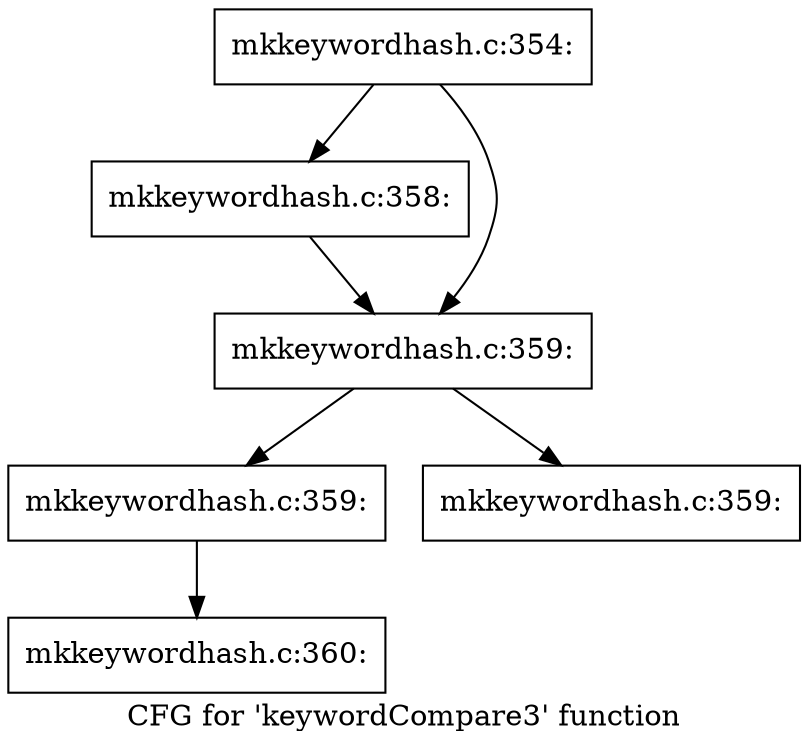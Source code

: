 digraph "CFG for 'keywordCompare3' function" {
	label="CFG for 'keywordCompare3' function";

	Node0x564cb6720550 [shape=record,label="{mkkeywordhash.c:354:}"];
	Node0x564cb6720550 -> Node0x564cb66b8030;
	Node0x564cb6720550 -> Node0x564cb66b8080;
	Node0x564cb66b8030 [shape=record,label="{mkkeywordhash.c:358:}"];
	Node0x564cb66b8030 -> Node0x564cb66b8080;
	Node0x564cb66b8080 [shape=record,label="{mkkeywordhash.c:359:}"];
	Node0x564cb66b8080 -> Node0x564cb66b8a40;
	Node0x564cb66b8080 -> Node0x564cb66b8ae0;
	Node0x564cb66b8a40 [shape=record,label="{mkkeywordhash.c:359:}"];
	Node0x564cb66b8a40 -> Node0x564cb66b8a90;
	Node0x564cb66b8ae0 [shape=record,label="{mkkeywordhash.c:359:}"];
	Node0x564cb66b8a90 [shape=record,label="{mkkeywordhash.c:360:}"];
}
